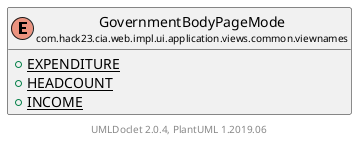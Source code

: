 @startuml
    set namespaceSeparator none
    hide empty fields
    hide empty methods

    enum "<size:14>GovernmentBodyPageMode\n<size:10>com.hack23.cia.web.impl.ui.application.views.common.viewnames" as com.hack23.cia.web.impl.ui.application.views.common.viewnames.GovernmentBodyPageMode [[GovernmentBodyPageMode.html]] {
        {static} +EXPENDITURE
        {static} +HEADCOUNT
        {static} +INCOME
    }

    center footer UMLDoclet 2.0.4, PlantUML 1.2019.06
@enduml
